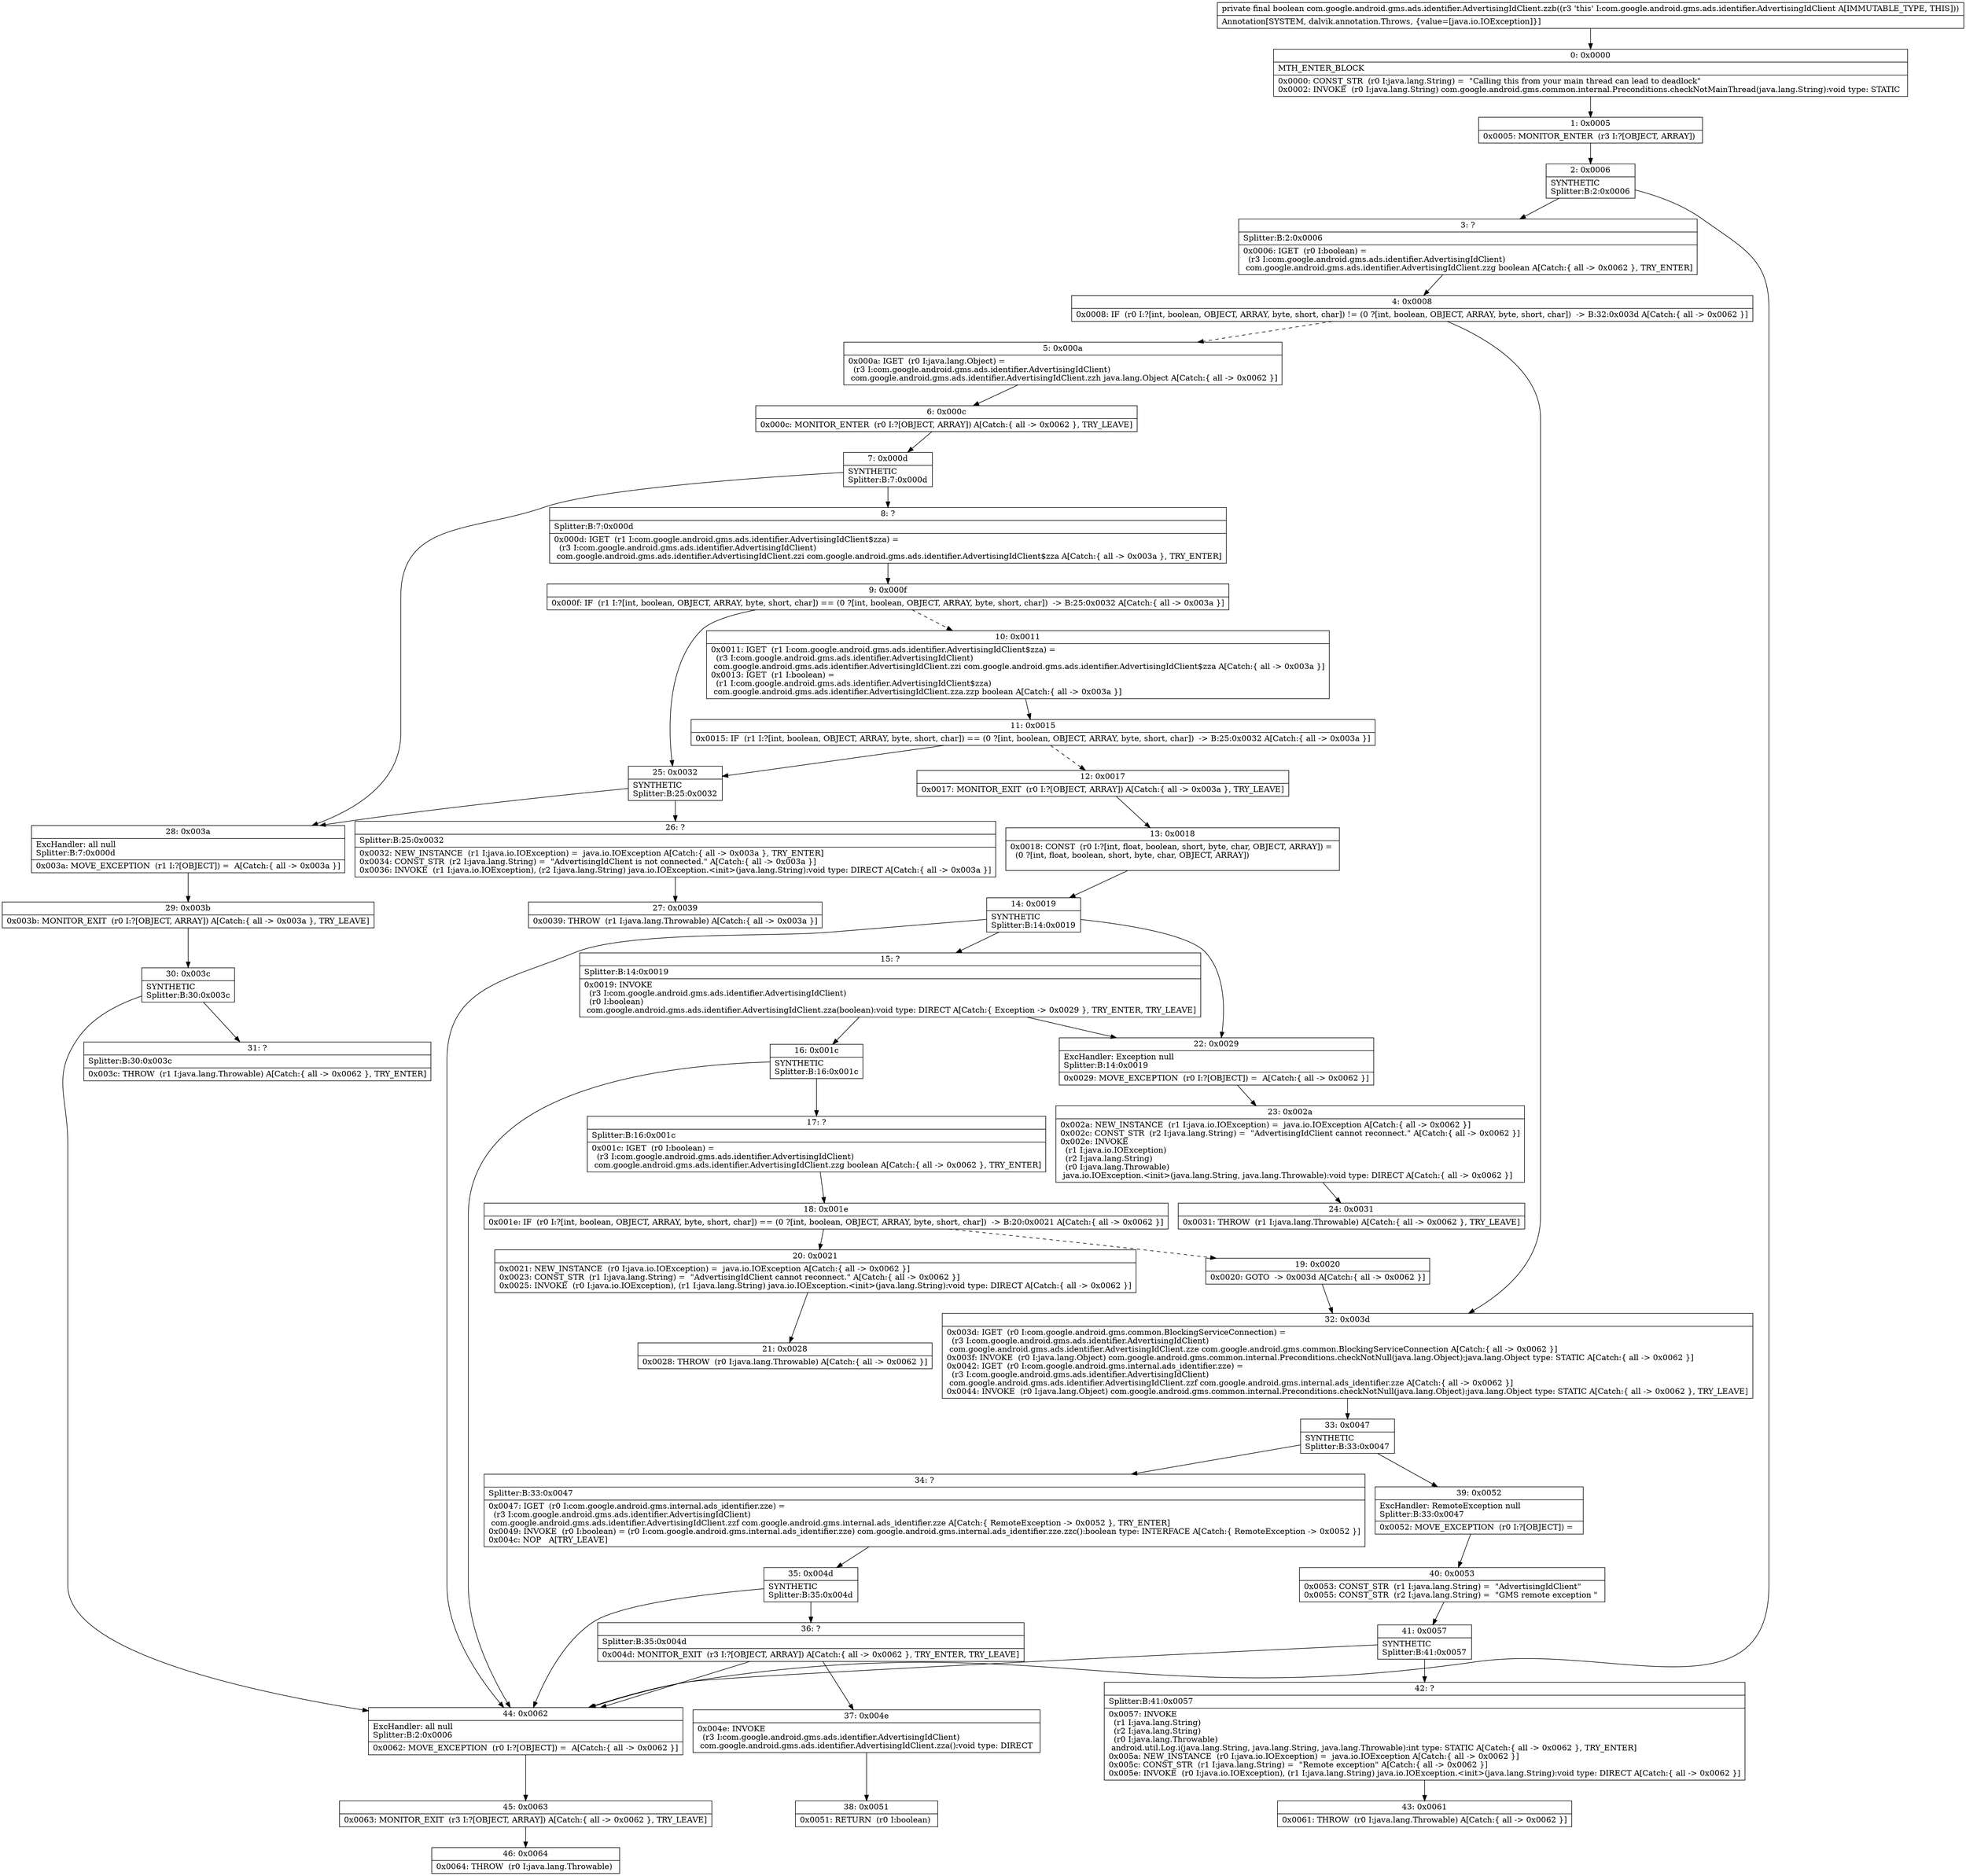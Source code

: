 digraph "CFG forcom.google.android.gms.ads.identifier.AdvertisingIdClient.zzb()Z" {
Node_0 [shape=record,label="{0\:\ 0x0000|MTH_ENTER_BLOCK\l|0x0000: CONST_STR  (r0 I:java.lang.String) =  \"Calling this from your main thread can lead to deadlock\" \l0x0002: INVOKE  (r0 I:java.lang.String) com.google.android.gms.common.internal.Preconditions.checkNotMainThread(java.lang.String):void type: STATIC \l}"];
Node_1 [shape=record,label="{1\:\ 0x0005|0x0005: MONITOR_ENTER  (r3 I:?[OBJECT, ARRAY]) \l}"];
Node_2 [shape=record,label="{2\:\ 0x0006|SYNTHETIC\lSplitter:B:2:0x0006\l}"];
Node_3 [shape=record,label="{3\:\ ?|Splitter:B:2:0x0006\l|0x0006: IGET  (r0 I:boolean) = \l  (r3 I:com.google.android.gms.ads.identifier.AdvertisingIdClient)\l com.google.android.gms.ads.identifier.AdvertisingIdClient.zzg boolean A[Catch:\{ all \-\> 0x0062 \}, TRY_ENTER]\l}"];
Node_4 [shape=record,label="{4\:\ 0x0008|0x0008: IF  (r0 I:?[int, boolean, OBJECT, ARRAY, byte, short, char]) != (0 ?[int, boolean, OBJECT, ARRAY, byte, short, char])  \-\> B:32:0x003d A[Catch:\{ all \-\> 0x0062 \}]\l}"];
Node_5 [shape=record,label="{5\:\ 0x000a|0x000a: IGET  (r0 I:java.lang.Object) = \l  (r3 I:com.google.android.gms.ads.identifier.AdvertisingIdClient)\l com.google.android.gms.ads.identifier.AdvertisingIdClient.zzh java.lang.Object A[Catch:\{ all \-\> 0x0062 \}]\l}"];
Node_6 [shape=record,label="{6\:\ 0x000c|0x000c: MONITOR_ENTER  (r0 I:?[OBJECT, ARRAY]) A[Catch:\{ all \-\> 0x0062 \}, TRY_LEAVE]\l}"];
Node_7 [shape=record,label="{7\:\ 0x000d|SYNTHETIC\lSplitter:B:7:0x000d\l}"];
Node_8 [shape=record,label="{8\:\ ?|Splitter:B:7:0x000d\l|0x000d: IGET  (r1 I:com.google.android.gms.ads.identifier.AdvertisingIdClient$zza) = \l  (r3 I:com.google.android.gms.ads.identifier.AdvertisingIdClient)\l com.google.android.gms.ads.identifier.AdvertisingIdClient.zzi com.google.android.gms.ads.identifier.AdvertisingIdClient$zza A[Catch:\{ all \-\> 0x003a \}, TRY_ENTER]\l}"];
Node_9 [shape=record,label="{9\:\ 0x000f|0x000f: IF  (r1 I:?[int, boolean, OBJECT, ARRAY, byte, short, char]) == (0 ?[int, boolean, OBJECT, ARRAY, byte, short, char])  \-\> B:25:0x0032 A[Catch:\{ all \-\> 0x003a \}]\l}"];
Node_10 [shape=record,label="{10\:\ 0x0011|0x0011: IGET  (r1 I:com.google.android.gms.ads.identifier.AdvertisingIdClient$zza) = \l  (r3 I:com.google.android.gms.ads.identifier.AdvertisingIdClient)\l com.google.android.gms.ads.identifier.AdvertisingIdClient.zzi com.google.android.gms.ads.identifier.AdvertisingIdClient$zza A[Catch:\{ all \-\> 0x003a \}]\l0x0013: IGET  (r1 I:boolean) = \l  (r1 I:com.google.android.gms.ads.identifier.AdvertisingIdClient$zza)\l com.google.android.gms.ads.identifier.AdvertisingIdClient.zza.zzp boolean A[Catch:\{ all \-\> 0x003a \}]\l}"];
Node_11 [shape=record,label="{11\:\ 0x0015|0x0015: IF  (r1 I:?[int, boolean, OBJECT, ARRAY, byte, short, char]) == (0 ?[int, boolean, OBJECT, ARRAY, byte, short, char])  \-\> B:25:0x0032 A[Catch:\{ all \-\> 0x003a \}]\l}"];
Node_12 [shape=record,label="{12\:\ 0x0017|0x0017: MONITOR_EXIT  (r0 I:?[OBJECT, ARRAY]) A[Catch:\{ all \-\> 0x003a \}, TRY_LEAVE]\l}"];
Node_13 [shape=record,label="{13\:\ 0x0018|0x0018: CONST  (r0 I:?[int, float, boolean, short, byte, char, OBJECT, ARRAY]) = \l  (0 ?[int, float, boolean, short, byte, char, OBJECT, ARRAY])\l \l}"];
Node_14 [shape=record,label="{14\:\ 0x0019|SYNTHETIC\lSplitter:B:14:0x0019\l}"];
Node_15 [shape=record,label="{15\:\ ?|Splitter:B:14:0x0019\l|0x0019: INVOKE  \l  (r3 I:com.google.android.gms.ads.identifier.AdvertisingIdClient)\l  (r0 I:boolean)\l com.google.android.gms.ads.identifier.AdvertisingIdClient.zza(boolean):void type: DIRECT A[Catch:\{ Exception \-\> 0x0029 \}, TRY_ENTER, TRY_LEAVE]\l}"];
Node_16 [shape=record,label="{16\:\ 0x001c|SYNTHETIC\lSplitter:B:16:0x001c\l}"];
Node_17 [shape=record,label="{17\:\ ?|Splitter:B:16:0x001c\l|0x001c: IGET  (r0 I:boolean) = \l  (r3 I:com.google.android.gms.ads.identifier.AdvertisingIdClient)\l com.google.android.gms.ads.identifier.AdvertisingIdClient.zzg boolean A[Catch:\{ all \-\> 0x0062 \}, TRY_ENTER]\l}"];
Node_18 [shape=record,label="{18\:\ 0x001e|0x001e: IF  (r0 I:?[int, boolean, OBJECT, ARRAY, byte, short, char]) == (0 ?[int, boolean, OBJECT, ARRAY, byte, short, char])  \-\> B:20:0x0021 A[Catch:\{ all \-\> 0x0062 \}]\l}"];
Node_19 [shape=record,label="{19\:\ 0x0020|0x0020: GOTO  \-\> 0x003d A[Catch:\{ all \-\> 0x0062 \}]\l}"];
Node_20 [shape=record,label="{20\:\ 0x0021|0x0021: NEW_INSTANCE  (r0 I:java.io.IOException) =  java.io.IOException A[Catch:\{ all \-\> 0x0062 \}]\l0x0023: CONST_STR  (r1 I:java.lang.String) =  \"AdvertisingIdClient cannot reconnect.\" A[Catch:\{ all \-\> 0x0062 \}]\l0x0025: INVOKE  (r0 I:java.io.IOException), (r1 I:java.lang.String) java.io.IOException.\<init\>(java.lang.String):void type: DIRECT A[Catch:\{ all \-\> 0x0062 \}]\l}"];
Node_21 [shape=record,label="{21\:\ 0x0028|0x0028: THROW  (r0 I:java.lang.Throwable) A[Catch:\{ all \-\> 0x0062 \}]\l}"];
Node_22 [shape=record,label="{22\:\ 0x0029|ExcHandler: Exception null\lSplitter:B:14:0x0019\l|0x0029: MOVE_EXCEPTION  (r0 I:?[OBJECT]) =  A[Catch:\{ all \-\> 0x0062 \}]\l}"];
Node_23 [shape=record,label="{23\:\ 0x002a|0x002a: NEW_INSTANCE  (r1 I:java.io.IOException) =  java.io.IOException A[Catch:\{ all \-\> 0x0062 \}]\l0x002c: CONST_STR  (r2 I:java.lang.String) =  \"AdvertisingIdClient cannot reconnect.\" A[Catch:\{ all \-\> 0x0062 \}]\l0x002e: INVOKE  \l  (r1 I:java.io.IOException)\l  (r2 I:java.lang.String)\l  (r0 I:java.lang.Throwable)\l java.io.IOException.\<init\>(java.lang.String, java.lang.Throwable):void type: DIRECT A[Catch:\{ all \-\> 0x0062 \}]\l}"];
Node_24 [shape=record,label="{24\:\ 0x0031|0x0031: THROW  (r1 I:java.lang.Throwable) A[Catch:\{ all \-\> 0x0062 \}, TRY_LEAVE]\l}"];
Node_25 [shape=record,label="{25\:\ 0x0032|SYNTHETIC\lSplitter:B:25:0x0032\l}"];
Node_26 [shape=record,label="{26\:\ ?|Splitter:B:25:0x0032\l|0x0032: NEW_INSTANCE  (r1 I:java.io.IOException) =  java.io.IOException A[Catch:\{ all \-\> 0x003a \}, TRY_ENTER]\l0x0034: CONST_STR  (r2 I:java.lang.String) =  \"AdvertisingIdClient is not connected.\" A[Catch:\{ all \-\> 0x003a \}]\l0x0036: INVOKE  (r1 I:java.io.IOException), (r2 I:java.lang.String) java.io.IOException.\<init\>(java.lang.String):void type: DIRECT A[Catch:\{ all \-\> 0x003a \}]\l}"];
Node_27 [shape=record,label="{27\:\ 0x0039|0x0039: THROW  (r1 I:java.lang.Throwable) A[Catch:\{ all \-\> 0x003a \}]\l}"];
Node_28 [shape=record,label="{28\:\ 0x003a|ExcHandler: all null\lSplitter:B:7:0x000d\l|0x003a: MOVE_EXCEPTION  (r1 I:?[OBJECT]) =  A[Catch:\{ all \-\> 0x003a \}]\l}"];
Node_29 [shape=record,label="{29\:\ 0x003b|0x003b: MONITOR_EXIT  (r0 I:?[OBJECT, ARRAY]) A[Catch:\{ all \-\> 0x003a \}, TRY_LEAVE]\l}"];
Node_30 [shape=record,label="{30\:\ 0x003c|SYNTHETIC\lSplitter:B:30:0x003c\l}"];
Node_31 [shape=record,label="{31\:\ ?|Splitter:B:30:0x003c\l|0x003c: THROW  (r1 I:java.lang.Throwable) A[Catch:\{ all \-\> 0x0062 \}, TRY_ENTER]\l}"];
Node_32 [shape=record,label="{32\:\ 0x003d|0x003d: IGET  (r0 I:com.google.android.gms.common.BlockingServiceConnection) = \l  (r3 I:com.google.android.gms.ads.identifier.AdvertisingIdClient)\l com.google.android.gms.ads.identifier.AdvertisingIdClient.zze com.google.android.gms.common.BlockingServiceConnection A[Catch:\{ all \-\> 0x0062 \}]\l0x003f: INVOKE  (r0 I:java.lang.Object) com.google.android.gms.common.internal.Preconditions.checkNotNull(java.lang.Object):java.lang.Object type: STATIC A[Catch:\{ all \-\> 0x0062 \}]\l0x0042: IGET  (r0 I:com.google.android.gms.internal.ads_identifier.zze) = \l  (r3 I:com.google.android.gms.ads.identifier.AdvertisingIdClient)\l com.google.android.gms.ads.identifier.AdvertisingIdClient.zzf com.google.android.gms.internal.ads_identifier.zze A[Catch:\{ all \-\> 0x0062 \}]\l0x0044: INVOKE  (r0 I:java.lang.Object) com.google.android.gms.common.internal.Preconditions.checkNotNull(java.lang.Object):java.lang.Object type: STATIC A[Catch:\{ all \-\> 0x0062 \}, TRY_LEAVE]\l}"];
Node_33 [shape=record,label="{33\:\ 0x0047|SYNTHETIC\lSplitter:B:33:0x0047\l}"];
Node_34 [shape=record,label="{34\:\ ?|Splitter:B:33:0x0047\l|0x0047: IGET  (r0 I:com.google.android.gms.internal.ads_identifier.zze) = \l  (r3 I:com.google.android.gms.ads.identifier.AdvertisingIdClient)\l com.google.android.gms.ads.identifier.AdvertisingIdClient.zzf com.google.android.gms.internal.ads_identifier.zze A[Catch:\{ RemoteException \-\> 0x0052 \}, TRY_ENTER]\l0x0049: INVOKE  (r0 I:boolean) = (r0 I:com.google.android.gms.internal.ads_identifier.zze) com.google.android.gms.internal.ads_identifier.zze.zzc():boolean type: INTERFACE A[Catch:\{ RemoteException \-\> 0x0052 \}]\l0x004c: NOP   A[TRY_LEAVE]\l}"];
Node_35 [shape=record,label="{35\:\ 0x004d|SYNTHETIC\lSplitter:B:35:0x004d\l}"];
Node_36 [shape=record,label="{36\:\ ?|Splitter:B:35:0x004d\l|0x004d: MONITOR_EXIT  (r3 I:?[OBJECT, ARRAY]) A[Catch:\{ all \-\> 0x0062 \}, TRY_ENTER, TRY_LEAVE]\l}"];
Node_37 [shape=record,label="{37\:\ 0x004e|0x004e: INVOKE  \l  (r3 I:com.google.android.gms.ads.identifier.AdvertisingIdClient)\l com.google.android.gms.ads.identifier.AdvertisingIdClient.zza():void type: DIRECT \l}"];
Node_38 [shape=record,label="{38\:\ 0x0051|0x0051: RETURN  (r0 I:boolean) \l}"];
Node_39 [shape=record,label="{39\:\ 0x0052|ExcHandler: RemoteException null\lSplitter:B:33:0x0047\l|0x0052: MOVE_EXCEPTION  (r0 I:?[OBJECT]) =  \l}"];
Node_40 [shape=record,label="{40\:\ 0x0053|0x0053: CONST_STR  (r1 I:java.lang.String) =  \"AdvertisingIdClient\" \l0x0055: CONST_STR  (r2 I:java.lang.String) =  \"GMS remote exception \" \l}"];
Node_41 [shape=record,label="{41\:\ 0x0057|SYNTHETIC\lSplitter:B:41:0x0057\l}"];
Node_42 [shape=record,label="{42\:\ ?|Splitter:B:41:0x0057\l|0x0057: INVOKE  \l  (r1 I:java.lang.String)\l  (r2 I:java.lang.String)\l  (r0 I:java.lang.Throwable)\l android.util.Log.i(java.lang.String, java.lang.String, java.lang.Throwable):int type: STATIC A[Catch:\{ all \-\> 0x0062 \}, TRY_ENTER]\l0x005a: NEW_INSTANCE  (r0 I:java.io.IOException) =  java.io.IOException A[Catch:\{ all \-\> 0x0062 \}]\l0x005c: CONST_STR  (r1 I:java.lang.String) =  \"Remote exception\" A[Catch:\{ all \-\> 0x0062 \}]\l0x005e: INVOKE  (r0 I:java.io.IOException), (r1 I:java.lang.String) java.io.IOException.\<init\>(java.lang.String):void type: DIRECT A[Catch:\{ all \-\> 0x0062 \}]\l}"];
Node_43 [shape=record,label="{43\:\ 0x0061|0x0061: THROW  (r0 I:java.lang.Throwable) A[Catch:\{ all \-\> 0x0062 \}]\l}"];
Node_44 [shape=record,label="{44\:\ 0x0062|ExcHandler: all null\lSplitter:B:2:0x0006\l|0x0062: MOVE_EXCEPTION  (r0 I:?[OBJECT]) =  A[Catch:\{ all \-\> 0x0062 \}]\l}"];
Node_45 [shape=record,label="{45\:\ 0x0063|0x0063: MONITOR_EXIT  (r3 I:?[OBJECT, ARRAY]) A[Catch:\{ all \-\> 0x0062 \}, TRY_LEAVE]\l}"];
Node_46 [shape=record,label="{46\:\ 0x0064|0x0064: THROW  (r0 I:java.lang.Throwable) \l}"];
MethodNode[shape=record,label="{private final boolean com.google.android.gms.ads.identifier.AdvertisingIdClient.zzb((r3 'this' I:com.google.android.gms.ads.identifier.AdvertisingIdClient A[IMMUTABLE_TYPE, THIS]))  | Annotation[SYSTEM, dalvik.annotation.Throws, \{value=[java.io.IOException]\}]\l}"];
MethodNode -> Node_0;
Node_0 -> Node_1;
Node_1 -> Node_2;
Node_2 -> Node_3;
Node_2 -> Node_44;
Node_3 -> Node_4;
Node_4 -> Node_5[style=dashed];
Node_4 -> Node_32;
Node_5 -> Node_6;
Node_6 -> Node_7;
Node_7 -> Node_8;
Node_7 -> Node_28;
Node_8 -> Node_9;
Node_9 -> Node_10[style=dashed];
Node_9 -> Node_25;
Node_10 -> Node_11;
Node_11 -> Node_12[style=dashed];
Node_11 -> Node_25;
Node_12 -> Node_13;
Node_13 -> Node_14;
Node_14 -> Node_15;
Node_14 -> Node_22;
Node_14 -> Node_44;
Node_15 -> Node_16;
Node_15 -> Node_22;
Node_16 -> Node_17;
Node_16 -> Node_44;
Node_17 -> Node_18;
Node_18 -> Node_19[style=dashed];
Node_18 -> Node_20;
Node_19 -> Node_32;
Node_20 -> Node_21;
Node_22 -> Node_23;
Node_23 -> Node_24;
Node_25 -> Node_26;
Node_25 -> Node_28;
Node_26 -> Node_27;
Node_28 -> Node_29;
Node_29 -> Node_30;
Node_30 -> Node_31;
Node_30 -> Node_44;
Node_32 -> Node_33;
Node_33 -> Node_34;
Node_33 -> Node_39;
Node_34 -> Node_35;
Node_35 -> Node_36;
Node_35 -> Node_44;
Node_36 -> Node_37;
Node_36 -> Node_44;
Node_37 -> Node_38;
Node_39 -> Node_40;
Node_40 -> Node_41;
Node_41 -> Node_42;
Node_41 -> Node_44;
Node_42 -> Node_43;
Node_44 -> Node_45;
Node_45 -> Node_46;
}

